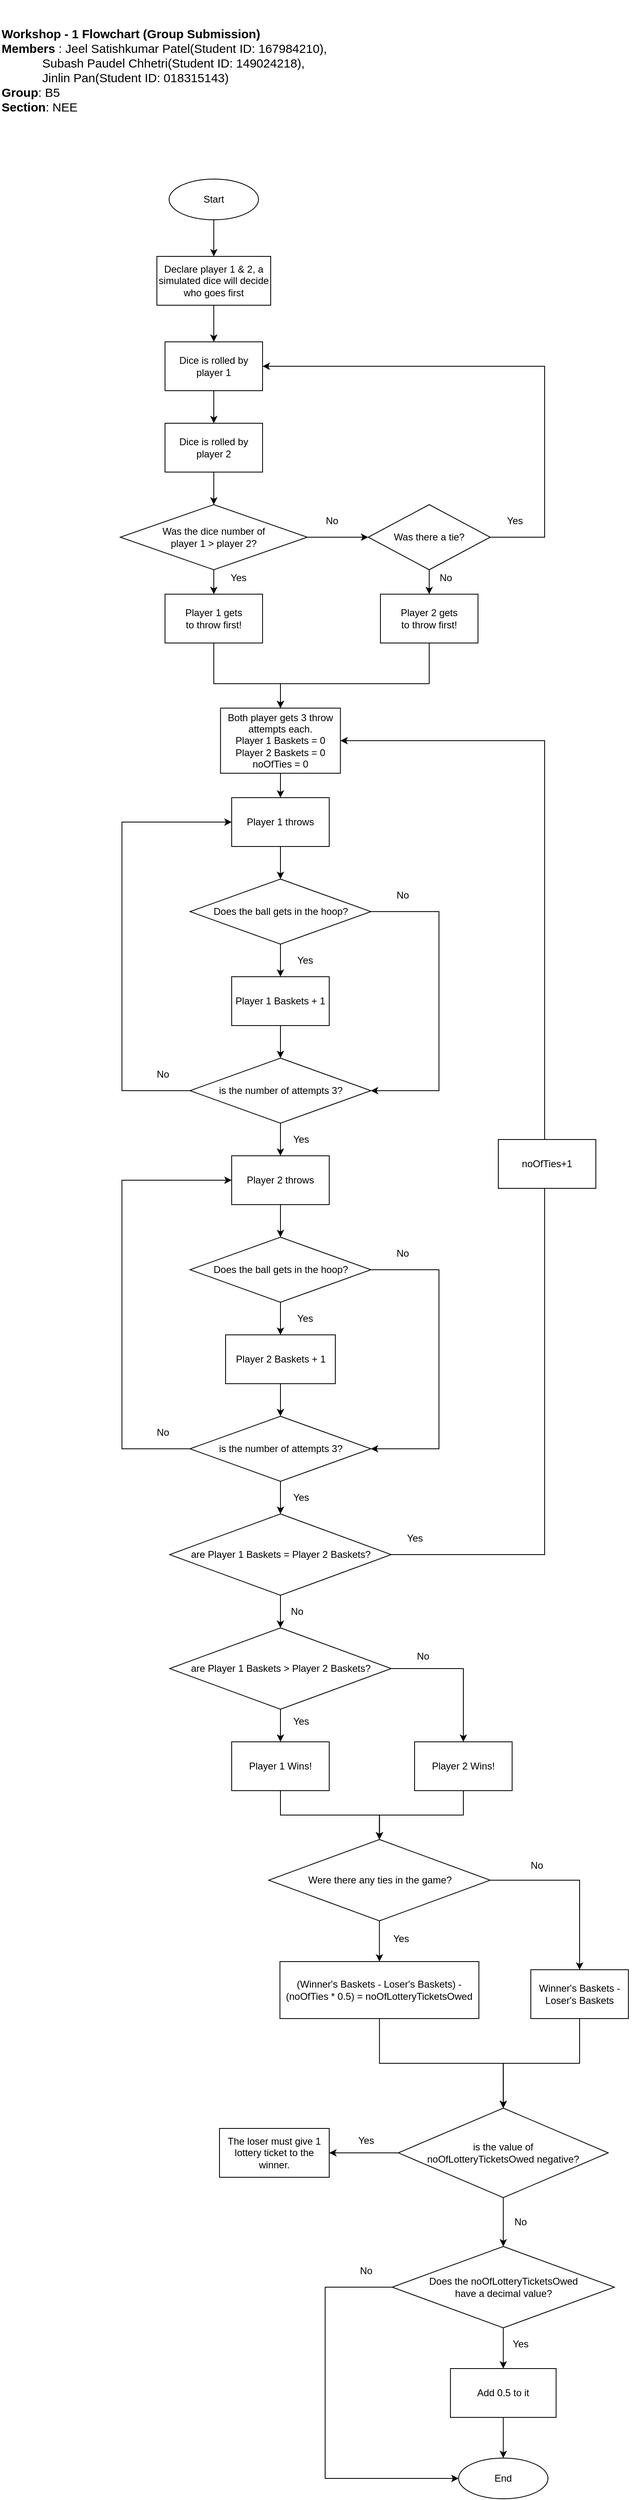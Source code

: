 <mxfile version="18.1.1" type="github">
  <diagram id="SS_MKoYorXcX6fGoDfd3" name="Page-1">
    <mxGraphModel dx="868" dy="478" grid="1" gridSize="10" guides="1" tooltips="1" connect="1" arrows="1" fold="1" page="1" pageScale="1" pageWidth="1000" pageHeight="3200" math="0" shadow="0">
      <root>
        <mxCell id="0" />
        <mxCell id="1" parent="0" />
        <mxCell id="PpZUg7KXJRWjB9zwke7--94" value="" style="group" parent="1" vertex="1" connectable="0">
          <mxGeometry x="130" y="40" width="740" height="3070" as="geometry" />
        </mxCell>
        <mxCell id="Dfkd_L_tZ3rU1azkT_8S-6" value="" style="group" parent="PpZUg7KXJRWjB9zwke7--94" vertex="1" connectable="0">
          <mxGeometry x="80" y="15" width="660" height="1490" as="geometry" />
        </mxCell>
        <mxCell id="Dfkd_L_tZ3rU1azkT_8S-1" value="&lt;div style=&quot;font-size: 15px;&quot;&gt;&lt;b&gt;Workshop - 1 Flowchart (Group Submission)&lt;/b&gt;&lt;br style=&quot;font-size: 15px;&quot;&gt;&lt;b&gt;Members&lt;/b&gt; : Jeel Satishkumar Patel(Student ID: 167984210),&lt;/div&gt;&lt;div style=&quot;font-size: 15px;&quot;&gt;&lt;span style=&quot;&quot;&gt; &lt;/span&gt;&lt;span style=&quot;&quot;&gt; &lt;/span&gt;&amp;nbsp; &lt;span style=&quot;&quot;&gt;	&lt;/span&gt;&lt;span style=&quot;&quot;&gt;	&lt;/span&gt;&amp;nbsp;&amp;nbsp; &lt;span style=&quot;&quot;&gt;	&lt;/span&gt;&lt;span style=&quot;&quot;&gt;	&lt;/span&gt;&amp;nbsp;&amp;nbsp; &lt;span style=&quot;white-space: pre;&quot;&gt;	&lt;/span&gt;&amp;nbsp;&amp;nbsp; Subash Paudel Chhetri(Student ID: 149024218),&lt;/div&gt;&lt;div style=&quot;font-size: 15px;&quot;&gt;&lt;span style=&quot;&quot;&gt; &lt;/span&gt;&lt;span style=&quot;&quot;&gt; &lt;/span&gt;&amp;nbsp; &lt;span style=&quot;&quot;&gt;	&lt;/span&gt;&lt;span style=&quot;&quot;&gt;	&lt;/span&gt;&amp;nbsp;&amp;nbsp; &lt;span style=&quot;&quot;&gt;	&lt;/span&gt;&lt;span style=&quot;&quot;&gt;	&lt;/span&gt;&amp;nbsp;&amp;nbsp; &lt;span style=&quot;white-space: pre;&quot;&gt;	&lt;/span&gt;&amp;nbsp;&amp;nbsp; Jinlin Pan(Student ID: 018315143)&lt;br style=&quot;font-size: 15px;&quot;&gt;&lt;b&gt;Group&lt;/b&gt;: B5&lt;br style=&quot;font-size: 15px;&quot;&gt;&lt;b&gt;Section&lt;/b&gt;: NEE&lt;br style=&quot;font-size: 15px;&quot;&gt;&lt;br style=&quot;font-size: 15px;&quot;&gt;&lt;/div&gt;" style="text;html=1;strokeColor=none;fillColor=none;align=left;verticalAlign=middle;whiteSpace=wrap;rounded=0;fontSize=15;container=1;" parent="PpZUg7KXJRWjB9zwke7--94" vertex="1">
          <mxGeometry x="-50" y="15" width="480" height="160" as="geometry" />
        </mxCell>
        <mxCell id="PpZUg7KXJRWjB9zwke7--91" value="" style="group" parent="PpZUg7KXJRWjB9zwke7--94" vertex="1" connectable="0">
          <mxGeometry x="98" y="220" width="625" height="2850" as="geometry" />
        </mxCell>
        <mxCell id="PpZUg7KXJRWjB9zwke7--2" value="Declare player 1 &amp;amp; 2, a simulated dice will decide who goes first" style="rounded=0;whiteSpace=wrap;html=1;" parent="PpZUg7KXJRWjB9zwke7--91" vertex="1">
          <mxGeometry x="45" y="95" width="140" height="60" as="geometry" />
        </mxCell>
        <mxCell id="PpZUg7KXJRWjB9zwke7--3" value="Dice is rolled by player 1" style="rounded=0;whiteSpace=wrap;html=1;" parent="PpZUg7KXJRWjB9zwke7--91" vertex="1">
          <mxGeometry x="55" y="200" width="120" height="60" as="geometry" />
        </mxCell>
        <mxCell id="PpZUg7KXJRWjB9zwke7--15" style="edgeStyle=orthogonalEdgeStyle;rounded=0;orthogonalLoop=1;jettySize=auto;html=1;entryX=0.5;entryY=0;entryDx=0;entryDy=0;" parent="PpZUg7KXJRWjB9zwke7--91" source="PpZUg7KXJRWjB9zwke7--2" target="PpZUg7KXJRWjB9zwke7--3" edge="1">
          <mxGeometry relative="1" as="geometry" />
        </mxCell>
        <mxCell id="PpZUg7KXJRWjB9zwke7--4" value="&lt;div&gt;Was the dice number of&lt;/div&gt;&lt;div&gt;player 1 &amp;gt; player 2?&lt;/div&gt;" style="rhombus;whiteSpace=wrap;html=1;" parent="PpZUg7KXJRWjB9zwke7--91" vertex="1">
          <mxGeometry y="400" width="230" height="80" as="geometry" />
        </mxCell>
        <mxCell id="PpZUg7KXJRWjB9zwke7--5" value="&lt;div&gt;Player 1 gets&lt;/div&gt;&lt;div&gt;to throw first!&lt;/div&gt;" style="rounded=0;whiteSpace=wrap;html=1;" parent="PpZUg7KXJRWjB9zwke7--91" vertex="1">
          <mxGeometry x="55" y="510" width="120" height="60" as="geometry" />
        </mxCell>
        <mxCell id="PpZUg7KXJRWjB9zwke7--12" style="edgeStyle=orthogonalEdgeStyle;rounded=0;orthogonalLoop=1;jettySize=auto;html=1;entryX=0.5;entryY=0;entryDx=0;entryDy=0;" parent="PpZUg7KXJRWjB9zwke7--91" source="PpZUg7KXJRWjB9zwke7--4" target="PpZUg7KXJRWjB9zwke7--5" edge="1">
          <mxGeometry relative="1" as="geometry" />
        </mxCell>
        <mxCell id="PpZUg7KXJRWjB9zwke7--19" style="edgeStyle=orthogonalEdgeStyle;rounded=0;orthogonalLoop=1;jettySize=auto;html=1;entryX=1;entryY=0.5;entryDx=0;entryDy=0;" parent="PpZUg7KXJRWjB9zwke7--91" source="PpZUg7KXJRWjB9zwke7--7" target="PpZUg7KXJRWjB9zwke7--3" edge="1">
          <mxGeometry relative="1" as="geometry">
            <Array as="points">
              <mxPoint x="522" y="440" />
              <mxPoint x="522" y="230" />
            </Array>
          </mxGeometry>
        </mxCell>
        <mxCell id="PpZUg7KXJRWjB9zwke7--7" value="Was there a tie?" style="rhombus;whiteSpace=wrap;html=1;" parent="PpZUg7KXJRWjB9zwke7--91" vertex="1">
          <mxGeometry x="305" y="400" width="150" height="80" as="geometry" />
        </mxCell>
        <mxCell id="PpZUg7KXJRWjB9zwke7--8" style="edgeStyle=orthogonalEdgeStyle;rounded=0;orthogonalLoop=1;jettySize=auto;html=1;entryX=0;entryY=0.5;entryDx=0;entryDy=0;" parent="PpZUg7KXJRWjB9zwke7--91" source="PpZUg7KXJRWjB9zwke7--4" target="PpZUg7KXJRWjB9zwke7--7" edge="1">
          <mxGeometry relative="1" as="geometry" />
        </mxCell>
        <mxCell id="PpZUg7KXJRWjB9zwke7--9" value="No" style="text;html=1;align=center;verticalAlign=middle;resizable=0;points=[];autosize=1;strokeColor=none;fillColor=none;" parent="PpZUg7KXJRWjB9zwke7--91" vertex="1">
          <mxGeometry x="245" y="410" width="30" height="20" as="geometry" />
        </mxCell>
        <mxCell id="PpZUg7KXJRWjB9zwke7--13" style="edgeStyle=orthogonalEdgeStyle;rounded=0;orthogonalLoop=1;jettySize=auto;html=1;entryX=0.5;entryY=0;entryDx=0;entryDy=0;" parent="PpZUg7KXJRWjB9zwke7--91" source="PpZUg7KXJRWjB9zwke7--11" target="PpZUg7KXJRWjB9zwke7--4" edge="1">
          <mxGeometry relative="1" as="geometry" />
        </mxCell>
        <mxCell id="PpZUg7KXJRWjB9zwke7--11" value="Dice is rolled by player 2" style="rounded=0;whiteSpace=wrap;html=1;" parent="PpZUg7KXJRWjB9zwke7--91" vertex="1">
          <mxGeometry x="55" y="300" width="120" height="60" as="geometry" />
        </mxCell>
        <mxCell id="PpZUg7KXJRWjB9zwke7--14" style="edgeStyle=orthogonalEdgeStyle;rounded=0;orthogonalLoop=1;jettySize=auto;html=1;entryX=0.5;entryY=0;entryDx=0;entryDy=0;" parent="PpZUg7KXJRWjB9zwke7--91" source="PpZUg7KXJRWjB9zwke7--3" target="PpZUg7KXJRWjB9zwke7--11" edge="1">
          <mxGeometry relative="1" as="geometry" />
        </mxCell>
        <mxCell id="PpZUg7KXJRWjB9zwke7--17" style="edgeStyle=orthogonalEdgeStyle;rounded=0;orthogonalLoop=1;jettySize=auto;html=1;entryX=0.5;entryY=0;entryDx=0;entryDy=0;" parent="PpZUg7KXJRWjB9zwke7--91" source="PpZUg7KXJRWjB9zwke7--16" target="PpZUg7KXJRWjB9zwke7--2" edge="1">
          <mxGeometry relative="1" as="geometry" />
        </mxCell>
        <mxCell id="PpZUg7KXJRWjB9zwke7--16" value="Start" style="ellipse;whiteSpace=wrap;html=1;" parent="PpZUg7KXJRWjB9zwke7--91" vertex="1">
          <mxGeometry x="60" width="110" height="50" as="geometry" />
        </mxCell>
        <mxCell id="PpZUg7KXJRWjB9zwke7--18" value="Yes" style="text;html=1;align=center;verticalAlign=middle;resizable=0;points=[];autosize=1;strokeColor=none;fillColor=none;" parent="PpZUg7KXJRWjB9zwke7--91" vertex="1">
          <mxGeometry x="125" y="480" width="40" height="20" as="geometry" />
        </mxCell>
        <mxCell id="PpZUg7KXJRWjB9zwke7--20" value="Yes" style="text;html=1;align=center;verticalAlign=middle;resizable=0;points=[];autosize=1;strokeColor=none;fillColor=none;" parent="PpZUg7KXJRWjB9zwke7--91" vertex="1">
          <mxGeometry x="465" y="410" width="40" height="20" as="geometry" />
        </mxCell>
        <mxCell id="PpZUg7KXJRWjB9zwke7--21" value="&lt;div&gt;Player 2 gets&lt;/div&gt;&lt;div&gt;to throw first!&lt;/div&gt;" style="rounded=0;whiteSpace=wrap;html=1;" parent="PpZUg7KXJRWjB9zwke7--91" vertex="1">
          <mxGeometry x="320" y="510" width="120" height="60" as="geometry" />
        </mxCell>
        <mxCell id="PpZUg7KXJRWjB9zwke7--22" style="edgeStyle=orthogonalEdgeStyle;rounded=0;orthogonalLoop=1;jettySize=auto;html=1;entryX=0.5;entryY=0;entryDx=0;entryDy=0;" parent="PpZUg7KXJRWjB9zwke7--91" source="PpZUg7KXJRWjB9zwke7--7" target="PpZUg7KXJRWjB9zwke7--21" edge="1">
          <mxGeometry relative="1" as="geometry" />
        </mxCell>
        <mxCell id="PpZUg7KXJRWjB9zwke7--23" value="No" style="text;html=1;align=center;verticalAlign=middle;resizable=0;points=[];autosize=1;strokeColor=none;fillColor=none;" parent="PpZUg7KXJRWjB9zwke7--91" vertex="1">
          <mxGeometry x="385" y="480" width="30" height="20" as="geometry" />
        </mxCell>
        <mxCell id="rRTHV0CKFzpjJKBDu-N1-2" value="&lt;div&gt;Both player gets 3 throw attempts each.&lt;/div&gt;&lt;div&gt;Player 1 Baskets = 0&lt;/div&gt;&lt;div&gt;Player 2 Baskets = 0&lt;/div&gt;&lt;div&gt;noOfTies = 0&lt;br&gt;&lt;/div&gt;" style="rounded=0;whiteSpace=wrap;html=1;" parent="PpZUg7KXJRWjB9zwke7--91" vertex="1">
          <mxGeometry x="123.25" y="650" width="147.5" height="80" as="geometry" />
        </mxCell>
        <mxCell id="PpZUg7KXJRWjB9zwke7--26" style="edgeStyle=orthogonalEdgeStyle;rounded=0;orthogonalLoop=1;jettySize=auto;html=1;entryX=0.5;entryY=0;entryDx=0;entryDy=0;" parent="PpZUg7KXJRWjB9zwke7--91" source="PpZUg7KXJRWjB9zwke7--5" target="rRTHV0CKFzpjJKBDu-N1-2" edge="1">
          <mxGeometry relative="1" as="geometry">
            <Array as="points">
              <mxPoint x="115" y="620" />
              <mxPoint x="197" y="620" />
            </Array>
          </mxGeometry>
        </mxCell>
        <mxCell id="PpZUg7KXJRWjB9zwke7--27" style="edgeStyle=orthogonalEdgeStyle;rounded=0;orthogonalLoop=1;jettySize=auto;html=1;entryX=0.5;entryY=0;entryDx=0;entryDy=0;" parent="PpZUg7KXJRWjB9zwke7--91" source="PpZUg7KXJRWjB9zwke7--21" target="rRTHV0CKFzpjJKBDu-N1-2" edge="1">
          <mxGeometry relative="1" as="geometry">
            <Array as="points">
              <mxPoint x="380" y="620" />
              <mxPoint x="197" y="620" />
            </Array>
          </mxGeometry>
        </mxCell>
        <mxCell id="rRTHV0CKFzpjJKBDu-N1-3" value="Player 1 throws" style="rounded=0;whiteSpace=wrap;html=1;" parent="PpZUg7KXJRWjB9zwke7--91" vertex="1">
          <mxGeometry x="137" y="760" width="120" height="60" as="geometry" />
        </mxCell>
        <mxCell id="rRTHV0CKFzpjJKBDu-N1-66" style="edgeStyle=none;rounded=0;orthogonalLoop=1;jettySize=auto;html=1;entryX=0.5;entryY=0;entryDx=0;entryDy=0;elbow=vertical;" parent="PpZUg7KXJRWjB9zwke7--91" source="rRTHV0CKFzpjJKBDu-N1-2" target="rRTHV0CKFzpjJKBDu-N1-3" edge="1">
          <mxGeometry relative="1" as="geometry" />
        </mxCell>
        <mxCell id="rRTHV0CKFzpjJKBDu-N1-4" value="Does the ball gets in the hoop?" style="rhombus;whiteSpace=wrap;html=1;" parent="PpZUg7KXJRWjB9zwke7--91" vertex="1">
          <mxGeometry x="85.75" y="860" width="222.5" height="80" as="geometry" />
        </mxCell>
        <mxCell id="rRTHV0CKFzpjJKBDu-N1-62" style="edgeStyle=none;rounded=0;orthogonalLoop=1;jettySize=auto;html=1;entryX=0.5;entryY=0;entryDx=0;entryDy=0;elbow=vertical;" parent="PpZUg7KXJRWjB9zwke7--91" source="rRTHV0CKFzpjJKBDu-N1-3" target="rRTHV0CKFzpjJKBDu-N1-4" edge="1">
          <mxGeometry relative="1" as="geometry" />
        </mxCell>
        <mxCell id="rRTHV0CKFzpjJKBDu-N1-42" value="Player 1 Baskets + 1" style="rounded=0;whiteSpace=wrap;html=1;" parent="PpZUg7KXJRWjB9zwke7--91" vertex="1">
          <mxGeometry x="137" y="980" width="120" height="60" as="geometry" />
        </mxCell>
        <mxCell id="rRTHV0CKFzpjJKBDu-N1-55" value="" style="edgeStyle=none;rounded=0;orthogonalLoop=1;jettySize=auto;html=1;elbow=vertical;" parent="PpZUg7KXJRWjB9zwke7--91" source="rRTHV0CKFzpjJKBDu-N1-4" target="rRTHV0CKFzpjJKBDu-N1-42" edge="1">
          <mxGeometry relative="1" as="geometry" />
        </mxCell>
        <mxCell id="rRTHV0CKFzpjJKBDu-N1-63" style="edgeStyle=none;rounded=0;orthogonalLoop=1;jettySize=auto;html=1;entryX=0;entryY=0.5;entryDx=0;entryDy=0;elbow=vertical;" parent="PpZUg7KXJRWjB9zwke7--91" source="rRTHV0CKFzpjJKBDu-N1-52" target="rRTHV0CKFzpjJKBDu-N1-3" edge="1">
          <mxGeometry relative="1" as="geometry">
            <Array as="points">
              <mxPoint x="2" y="1120" />
              <mxPoint x="2" y="790" />
            </Array>
          </mxGeometry>
        </mxCell>
        <mxCell id="rRTHV0CKFzpjJKBDu-N1-52" value="is the number of attempts 3?" style="rhombus;whiteSpace=wrap;html=1;" parent="PpZUg7KXJRWjB9zwke7--91" vertex="1">
          <mxGeometry x="85.75" y="1080" width="222.5" height="80" as="geometry" />
        </mxCell>
        <mxCell id="rRTHV0CKFzpjJKBDu-N1-57" style="edgeStyle=none;rounded=0;orthogonalLoop=1;jettySize=auto;html=1;entryX=1;entryY=0.5;entryDx=0;entryDy=0;elbow=vertical;" parent="PpZUg7KXJRWjB9zwke7--91" source="rRTHV0CKFzpjJKBDu-N1-4" target="rRTHV0CKFzpjJKBDu-N1-52" edge="1">
          <mxGeometry relative="1" as="geometry">
            <Array as="points">
              <mxPoint x="392" y="900" />
              <mxPoint x="392" y="1120" />
            </Array>
          </mxGeometry>
        </mxCell>
        <mxCell id="rRTHV0CKFzpjJKBDu-N1-59" style="edgeStyle=none;rounded=0;orthogonalLoop=1;jettySize=auto;html=1;entryX=0.5;entryY=0;entryDx=0;entryDy=0;elbow=vertical;" parent="PpZUg7KXJRWjB9zwke7--91" source="rRTHV0CKFzpjJKBDu-N1-42" target="rRTHV0CKFzpjJKBDu-N1-52" edge="1">
          <mxGeometry relative="1" as="geometry" />
        </mxCell>
        <mxCell id="rRTHV0CKFzpjJKBDu-N1-56" value="Yes" style="text;html=1;align=center;verticalAlign=middle;resizable=0;points=[];autosize=1;strokeColor=none;fillColor=none;" parent="PpZUg7KXJRWjB9zwke7--91" vertex="1">
          <mxGeometry x="207" y="950" width="40" height="20" as="geometry" />
        </mxCell>
        <mxCell id="rRTHV0CKFzpjJKBDu-N1-58" value="No" style="text;html=1;align=center;verticalAlign=middle;resizable=0;points=[];autosize=1;strokeColor=none;fillColor=none;" parent="PpZUg7KXJRWjB9zwke7--91" vertex="1">
          <mxGeometry x="332" y="870" width="30" height="20" as="geometry" />
        </mxCell>
        <mxCell id="rRTHV0CKFzpjJKBDu-N1-61" value="Yes" style="text;html=1;align=center;verticalAlign=middle;resizable=0;points=[];autosize=1;strokeColor=none;fillColor=none;" parent="PpZUg7KXJRWjB9zwke7--91" vertex="1">
          <mxGeometry x="202" y="1170" width="40" height="20" as="geometry" />
        </mxCell>
        <mxCell id="rRTHV0CKFzpjJKBDu-N1-67" value="No" style="text;html=1;align=center;verticalAlign=middle;resizable=0;points=[];autosize=1;strokeColor=none;fillColor=none;" parent="PpZUg7KXJRWjB9zwke7--91" vertex="1">
          <mxGeometry x="37" y="1090" width="30" height="20" as="geometry" />
        </mxCell>
        <mxCell id="rRTHV0CKFzpjJKBDu-N1-69" value="Player 2 throws" style="rounded=0;whiteSpace=wrap;html=1;" parent="PpZUg7KXJRWjB9zwke7--91" vertex="1">
          <mxGeometry x="137" y="1200" width="120" height="60" as="geometry" />
        </mxCell>
        <mxCell id="rRTHV0CKFzpjJKBDu-N1-82" style="edgeStyle=none;rounded=0;orthogonalLoop=1;jettySize=auto;html=1;entryX=0.5;entryY=0;entryDx=0;entryDy=0;elbow=vertical;" parent="PpZUg7KXJRWjB9zwke7--91" source="rRTHV0CKFzpjJKBDu-N1-52" target="rRTHV0CKFzpjJKBDu-N1-69" edge="1">
          <mxGeometry relative="1" as="geometry" />
        </mxCell>
        <mxCell id="rRTHV0CKFzpjJKBDu-N1-72" value="Does the ball gets in the hoop?" style="rhombus;whiteSpace=wrap;html=1;" parent="PpZUg7KXJRWjB9zwke7--91" vertex="1">
          <mxGeometry x="85.75" y="1300" width="222.5" height="80" as="geometry" />
        </mxCell>
        <mxCell id="rRTHV0CKFzpjJKBDu-N1-68" style="edgeStyle=none;rounded=0;orthogonalLoop=1;jettySize=auto;html=1;entryX=0.5;entryY=0;entryDx=0;entryDy=0;elbow=vertical;" parent="PpZUg7KXJRWjB9zwke7--91" source="rRTHV0CKFzpjJKBDu-N1-69" target="rRTHV0CKFzpjJKBDu-N1-72" edge="1">
          <mxGeometry relative="1" as="geometry" />
        </mxCell>
        <mxCell id="rRTHV0CKFzpjJKBDu-N1-74" value="Player 2 Baskets + 1" style="rounded=0;whiteSpace=wrap;html=1;" parent="PpZUg7KXJRWjB9zwke7--91" vertex="1">
          <mxGeometry x="129.5" y="1420" width="135" height="60" as="geometry" />
        </mxCell>
        <mxCell id="rRTHV0CKFzpjJKBDu-N1-70" value="" style="edgeStyle=none;rounded=0;orthogonalLoop=1;jettySize=auto;html=1;elbow=vertical;" parent="PpZUg7KXJRWjB9zwke7--91" source="rRTHV0CKFzpjJKBDu-N1-72" target="rRTHV0CKFzpjJKBDu-N1-74" edge="1">
          <mxGeometry relative="1" as="geometry" />
        </mxCell>
        <mxCell id="rRTHV0CKFzpjJKBDu-N1-75" style="edgeStyle=none;rounded=0;orthogonalLoop=1;jettySize=auto;html=1;entryX=0.5;entryY=0;entryDx=0;entryDy=0;elbow=vertical;" parent="PpZUg7KXJRWjB9zwke7--91" source="rRTHV0CKFzpjJKBDu-N1-77" edge="1">
          <mxGeometry relative="1" as="geometry">
            <mxPoint x="197" y="1640" as="targetPoint" />
          </mxGeometry>
        </mxCell>
        <mxCell id="rRTHV0CKFzpjJKBDu-N1-76" style="edgeStyle=none;rounded=0;orthogonalLoop=1;jettySize=auto;html=1;entryX=0;entryY=0.5;entryDx=0;entryDy=0;elbow=vertical;" parent="PpZUg7KXJRWjB9zwke7--91" source="rRTHV0CKFzpjJKBDu-N1-77" target="rRTHV0CKFzpjJKBDu-N1-69" edge="1">
          <mxGeometry relative="1" as="geometry">
            <Array as="points">
              <mxPoint x="2" y="1560" />
              <mxPoint x="2" y="1230" />
            </Array>
          </mxGeometry>
        </mxCell>
        <mxCell id="rRTHV0CKFzpjJKBDu-N1-77" value="is the number of attempts 3?" style="rhombus;whiteSpace=wrap;html=1;" parent="PpZUg7KXJRWjB9zwke7--91" vertex="1">
          <mxGeometry x="85.75" y="1520" width="222.5" height="80" as="geometry" />
        </mxCell>
        <mxCell id="rRTHV0CKFzpjJKBDu-N1-71" style="edgeStyle=none;rounded=0;orthogonalLoop=1;jettySize=auto;html=1;entryX=1;entryY=0.5;entryDx=0;entryDy=0;elbow=vertical;" parent="PpZUg7KXJRWjB9zwke7--91" source="rRTHV0CKFzpjJKBDu-N1-72" target="rRTHV0CKFzpjJKBDu-N1-77" edge="1">
          <mxGeometry relative="1" as="geometry">
            <Array as="points">
              <mxPoint x="392" y="1340" />
              <mxPoint x="392" y="1560" />
            </Array>
          </mxGeometry>
        </mxCell>
        <mxCell id="rRTHV0CKFzpjJKBDu-N1-73" style="edgeStyle=none;rounded=0;orthogonalLoop=1;jettySize=auto;html=1;entryX=0.5;entryY=0;entryDx=0;entryDy=0;elbow=vertical;" parent="PpZUg7KXJRWjB9zwke7--91" source="rRTHV0CKFzpjJKBDu-N1-74" target="rRTHV0CKFzpjJKBDu-N1-77" edge="1">
          <mxGeometry relative="1" as="geometry" />
        </mxCell>
        <mxCell id="rRTHV0CKFzpjJKBDu-N1-78" value="Yes" style="text;html=1;align=center;verticalAlign=middle;resizable=0;points=[];autosize=1;strokeColor=none;fillColor=none;" parent="PpZUg7KXJRWjB9zwke7--91" vertex="1">
          <mxGeometry x="207" y="1390" width="40" height="20" as="geometry" />
        </mxCell>
        <mxCell id="rRTHV0CKFzpjJKBDu-N1-79" value="No" style="text;html=1;align=center;verticalAlign=middle;resizable=0;points=[];autosize=1;strokeColor=none;fillColor=none;" parent="PpZUg7KXJRWjB9zwke7--91" vertex="1">
          <mxGeometry x="332" y="1310" width="30" height="20" as="geometry" />
        </mxCell>
        <mxCell id="rRTHV0CKFzpjJKBDu-N1-80" value="Yes" style="text;html=1;align=center;verticalAlign=middle;resizable=0;points=[];autosize=1;strokeColor=none;fillColor=none;" parent="PpZUg7KXJRWjB9zwke7--91" vertex="1">
          <mxGeometry x="202" y="1610" width="40" height="20" as="geometry" />
        </mxCell>
        <mxCell id="rRTHV0CKFzpjJKBDu-N1-81" value="No" style="text;html=1;align=center;verticalAlign=middle;resizable=0;points=[];autosize=1;strokeColor=none;fillColor=none;" parent="PpZUg7KXJRWjB9zwke7--91" vertex="1">
          <mxGeometry x="37" y="1530" width="30" height="20" as="geometry" />
        </mxCell>
        <mxCell id="rRTHV0CKFzpjJKBDu-N1-91" style="edgeStyle=none;rounded=0;orthogonalLoop=1;jettySize=auto;html=1;entryX=1;entryY=0.5;entryDx=0;entryDy=0;elbow=vertical;" parent="PpZUg7KXJRWjB9zwke7--91" source="rRTHV0CKFzpjJKBDu-N1-86" target="rRTHV0CKFzpjJKBDu-N1-2" edge="1">
          <mxGeometry relative="1" as="geometry">
            <Array as="points">
              <mxPoint x="522" y="1690" />
              <mxPoint x="522" y="690" />
            </Array>
          </mxGeometry>
        </mxCell>
        <mxCell id="rRTHV0CKFzpjJKBDu-N1-86" value="are Player 1 Baskets = Player 2 Baskets?" style="rhombus;whiteSpace=wrap;html=1;" parent="PpZUg7KXJRWjB9zwke7--91" vertex="1">
          <mxGeometry x="60.75" y="1640" width="272.5" height="100" as="geometry" />
        </mxCell>
        <mxCell id="rRTHV0CKFzpjJKBDu-N1-90" value="No" style="text;html=1;align=center;verticalAlign=middle;resizable=0;points=[];autosize=1;strokeColor=none;fillColor=none;" parent="PpZUg7KXJRWjB9zwke7--91" vertex="1">
          <mxGeometry x="202" y="1750" width="30" height="20" as="geometry" />
        </mxCell>
        <mxCell id="rRTHV0CKFzpjJKBDu-N1-92" value="Yes" style="text;html=1;align=center;verticalAlign=middle;resizable=0;points=[];autosize=1;strokeColor=none;fillColor=none;" parent="PpZUg7KXJRWjB9zwke7--91" vertex="1">
          <mxGeometry x="342" y="1660" width="40" height="20" as="geometry" />
        </mxCell>
        <mxCell id="rRTHV0CKFzpjJKBDu-N1-96" value="are Player 1 Baskets &amp;gt; Player 2 Baskets?" style="rhombus;whiteSpace=wrap;html=1;" parent="PpZUg7KXJRWjB9zwke7--91" vertex="1">
          <mxGeometry x="60.75" y="1780" width="272.5" height="100" as="geometry" />
        </mxCell>
        <mxCell id="rRTHV0CKFzpjJKBDu-N1-101" style="edgeStyle=none;rounded=0;orthogonalLoop=1;jettySize=auto;html=1;entryX=0.5;entryY=0;entryDx=0;entryDy=0;elbow=vertical;" parent="PpZUg7KXJRWjB9zwke7--91" source="rRTHV0CKFzpjJKBDu-N1-86" target="rRTHV0CKFzpjJKBDu-N1-96" edge="1">
          <mxGeometry relative="1" as="geometry" />
        </mxCell>
        <mxCell id="rRTHV0CKFzpjJKBDu-N1-99" value="Player 2 Wins!" style="rounded=0;whiteSpace=wrap;html=1;" parent="PpZUg7KXJRWjB9zwke7--91" vertex="1">
          <mxGeometry x="362" y="1920" width="120" height="60" as="geometry" />
        </mxCell>
        <mxCell id="rRTHV0CKFzpjJKBDu-N1-100" style="edgeStyle=none;rounded=0;orthogonalLoop=1;jettySize=auto;html=1;entryX=0.5;entryY=0;entryDx=0;entryDy=0;elbow=vertical;" parent="PpZUg7KXJRWjB9zwke7--91" source="rRTHV0CKFzpjJKBDu-N1-96" target="rRTHV0CKFzpjJKBDu-N1-99" edge="1">
          <mxGeometry relative="1" as="geometry">
            <Array as="points">
              <mxPoint x="422" y="1830" />
            </Array>
          </mxGeometry>
        </mxCell>
        <mxCell id="rRTHV0CKFzpjJKBDu-N1-97" value="Player 1 Wins!" style="rounded=0;whiteSpace=wrap;html=1;" parent="PpZUg7KXJRWjB9zwke7--91" vertex="1">
          <mxGeometry x="137" y="1920" width="120" height="60" as="geometry" />
        </mxCell>
        <mxCell id="rRTHV0CKFzpjJKBDu-N1-98" style="edgeStyle=none;rounded=0;orthogonalLoop=1;jettySize=auto;html=1;entryX=0.5;entryY=0;entryDx=0;entryDy=0;elbow=vertical;" parent="PpZUg7KXJRWjB9zwke7--91" source="rRTHV0CKFzpjJKBDu-N1-96" target="rRTHV0CKFzpjJKBDu-N1-97" edge="1">
          <mxGeometry relative="1" as="geometry" />
        </mxCell>
        <mxCell id="rRTHV0CKFzpjJKBDu-N1-105" value="Yes" style="text;html=1;align=center;verticalAlign=middle;resizable=0;points=[];autosize=1;strokeColor=none;fillColor=none;" parent="PpZUg7KXJRWjB9zwke7--91" vertex="1">
          <mxGeometry x="202" y="1885" width="40" height="20" as="geometry" />
        </mxCell>
        <mxCell id="rRTHV0CKFzpjJKBDu-N1-106" value="No" style="text;html=1;align=center;verticalAlign=middle;resizable=0;points=[];autosize=1;strokeColor=none;fillColor=none;" parent="PpZUg7KXJRWjB9zwke7--91" vertex="1">
          <mxGeometry x="357" y="1805" width="30" height="20" as="geometry" />
        </mxCell>
        <mxCell id="PpZUg7KXJRWjB9zwke7--53" value="noOfTies+1" style="rounded=0;whiteSpace=wrap;html=1;" parent="PpZUg7KXJRWjB9zwke7--91" vertex="1">
          <mxGeometry x="465" y="1180" width="120" height="60" as="geometry" />
        </mxCell>
        <mxCell id="PpZUg7KXJRWjB9zwke7--54" value="Winner&#39;s Baskets - Loser&#39;s Baskets" style="rounded=0;whiteSpace=wrap;html=1;" parent="PpZUg7KXJRWjB9zwke7--91" vertex="1">
          <mxGeometry x="505" y="2200" width="120" height="60" as="geometry" />
        </mxCell>
        <mxCell id="PpZUg7KXJRWjB9zwke7--59" style="edgeStyle=orthogonalEdgeStyle;rounded=0;orthogonalLoop=1;jettySize=auto;html=1;entryX=0.5;entryY=0;entryDx=0;entryDy=0;" parent="PpZUg7KXJRWjB9zwke7--91" source="PpZUg7KXJRWjB9zwke7--58" target="PpZUg7KXJRWjB9zwke7--54" edge="1">
          <mxGeometry relative="1" as="geometry" />
        </mxCell>
        <mxCell id="PpZUg7KXJRWjB9zwke7--58" value="Were there any ties in the game?" style="rhombus;whiteSpace=wrap;html=1;" parent="PpZUg7KXJRWjB9zwke7--91" vertex="1">
          <mxGeometry x="182.5" y="2040" width="272.5" height="100" as="geometry" />
        </mxCell>
        <mxCell id="PpZUg7KXJRWjB9zwke7--65" style="edgeStyle=orthogonalEdgeStyle;rounded=0;orthogonalLoop=1;jettySize=auto;html=1;entryX=0.5;entryY=0;entryDx=0;entryDy=0;" parent="PpZUg7KXJRWjB9zwke7--91" source="rRTHV0CKFzpjJKBDu-N1-99" target="PpZUg7KXJRWjB9zwke7--58" edge="1">
          <mxGeometry relative="1" as="geometry" />
        </mxCell>
        <mxCell id="PpZUg7KXJRWjB9zwke7--64" style="edgeStyle=orthogonalEdgeStyle;rounded=0;orthogonalLoop=1;jettySize=auto;html=1;entryX=0.5;entryY=0;entryDx=0;entryDy=0;" parent="PpZUg7KXJRWjB9zwke7--91" source="rRTHV0CKFzpjJKBDu-N1-97" target="PpZUg7KXJRWjB9zwke7--58" edge="1">
          <mxGeometry relative="1" as="geometry" />
        </mxCell>
        <mxCell id="PpZUg7KXJRWjB9zwke7--60" value="(Winner&#39;s Baskets - Loser&#39;s Baskets) - (noOfTies * 0.5) = noOfLotteryTicketsOwed" style="rounded=0;whiteSpace=wrap;html=1;" parent="PpZUg7KXJRWjB9zwke7--91" vertex="1">
          <mxGeometry x="196.38" y="2190" width="244.75" height="70" as="geometry" />
        </mxCell>
        <mxCell id="PpZUg7KXJRWjB9zwke7--61" style="edgeStyle=orthogonalEdgeStyle;rounded=0;orthogonalLoop=1;jettySize=auto;html=1;entryX=0.5;entryY=0;entryDx=0;entryDy=0;" parent="PpZUg7KXJRWjB9zwke7--91" source="PpZUg7KXJRWjB9zwke7--58" target="PpZUg7KXJRWjB9zwke7--60" edge="1">
          <mxGeometry relative="1" as="geometry" />
        </mxCell>
        <mxCell id="PpZUg7KXJRWjB9zwke7--62" value="Yes" style="text;html=1;align=center;verticalAlign=middle;resizable=0;points=[];autosize=1;strokeColor=none;fillColor=none;" parent="PpZUg7KXJRWjB9zwke7--91" vertex="1">
          <mxGeometry x="325" y="2152" width="40" height="20" as="geometry" />
        </mxCell>
        <mxCell id="PpZUg7KXJRWjB9zwke7--63" value="No" style="text;html=1;align=center;verticalAlign=middle;resizable=0;points=[];autosize=1;strokeColor=none;fillColor=none;" parent="PpZUg7KXJRWjB9zwke7--91" vertex="1">
          <mxGeometry x="497" y="2062" width="30" height="20" as="geometry" />
        </mxCell>
        <mxCell id="PpZUg7KXJRWjB9zwke7--66" value="&lt;div&gt;Does the noOfLotteryTicketsOwed&lt;/div&gt;&lt;div&gt;have a decimal value?&lt;/div&gt;" style="rhombus;whiteSpace=wrap;html=1;" parent="PpZUg7KXJRWjB9zwke7--91" vertex="1">
          <mxGeometry x="334.5" y="2540" width="273.25" height="100" as="geometry" />
        </mxCell>
        <mxCell id="PpZUg7KXJRWjB9zwke7--69" style="edgeStyle=orthogonalEdgeStyle;rounded=0;orthogonalLoop=1;jettySize=auto;html=1;entryX=0.5;entryY=0;entryDx=0;entryDy=0;" parent="PpZUg7KXJRWjB9zwke7--91" source="PpZUg7KXJRWjB9zwke7--68" target="PpZUg7KXJRWjB9zwke7--66" edge="1">
          <mxGeometry relative="1" as="geometry" />
        </mxCell>
        <mxCell id="PpZUg7KXJRWjB9zwke7--68" value="&lt;div&gt;is the value of &lt;br&gt;&lt;/div&gt;&lt;div&gt;noOfLotteryTicketsOwed negative?&lt;/div&gt;" style="rhombus;whiteSpace=wrap;html=1;" parent="PpZUg7KXJRWjB9zwke7--91" vertex="1">
          <mxGeometry x="342" y="2370" width="258.24" height="110" as="geometry" />
        </mxCell>
        <mxCell id="PpZUg7KXJRWjB9zwke7--71" style="edgeStyle=orthogonalEdgeStyle;rounded=0;orthogonalLoop=1;jettySize=auto;html=1;entryX=0.5;entryY=0;entryDx=0;entryDy=0;" parent="PpZUg7KXJRWjB9zwke7--91" source="PpZUg7KXJRWjB9zwke7--54" target="PpZUg7KXJRWjB9zwke7--68" edge="1">
          <mxGeometry relative="1" as="geometry" />
        </mxCell>
        <mxCell id="PpZUg7KXJRWjB9zwke7--70" style="edgeStyle=orthogonalEdgeStyle;rounded=0;orthogonalLoop=1;jettySize=auto;html=1;entryX=0.5;entryY=0;entryDx=0;entryDy=0;" parent="PpZUg7KXJRWjB9zwke7--91" source="PpZUg7KXJRWjB9zwke7--60" target="PpZUg7KXJRWjB9zwke7--68" edge="1">
          <mxGeometry relative="1" as="geometry" />
        </mxCell>
        <mxCell id="PpZUg7KXJRWjB9zwke7--72" value="The loser must give 1 lottery ticket to the winner." style="rounded=0;whiteSpace=wrap;html=1;" parent="PpZUg7KXJRWjB9zwke7--91" vertex="1">
          <mxGeometry x="122" y="2395" width="135" height="60" as="geometry" />
        </mxCell>
        <mxCell id="PpZUg7KXJRWjB9zwke7--74" style="edgeStyle=orthogonalEdgeStyle;rounded=0;orthogonalLoop=1;jettySize=auto;html=1;entryX=1;entryY=0.5;entryDx=0;entryDy=0;" parent="PpZUg7KXJRWjB9zwke7--91" source="PpZUg7KXJRWjB9zwke7--68" target="PpZUg7KXJRWjB9zwke7--72" edge="1">
          <mxGeometry relative="1" as="geometry" />
        </mxCell>
        <mxCell id="PpZUg7KXJRWjB9zwke7--75" value="Yes" style="text;html=1;align=center;verticalAlign=middle;resizable=0;points=[];autosize=1;strokeColor=none;fillColor=none;" parent="PpZUg7KXJRWjB9zwke7--91" vertex="1">
          <mxGeometry x="282" y="2400" width="40" height="20" as="geometry" />
        </mxCell>
        <mxCell id="PpZUg7KXJRWjB9zwke7--76" value="No" style="text;html=1;align=center;verticalAlign=middle;resizable=0;points=[];autosize=1;strokeColor=none;fillColor=none;" parent="PpZUg7KXJRWjB9zwke7--91" vertex="1">
          <mxGeometry x="477" y="2500" width="30" height="20" as="geometry" />
        </mxCell>
        <mxCell id="PpZUg7KXJRWjB9zwke7--79" value="Add 0.5 to it" style="rounded=0;whiteSpace=wrap;html=1;" parent="PpZUg7KXJRWjB9zwke7--91" vertex="1">
          <mxGeometry x="406.12" y="2690" width="130" height="60" as="geometry" />
        </mxCell>
        <mxCell id="PpZUg7KXJRWjB9zwke7--81" style="edgeStyle=orthogonalEdgeStyle;rounded=0;orthogonalLoop=1;jettySize=auto;html=1;entryX=0.5;entryY=0;entryDx=0;entryDy=0;" parent="PpZUg7KXJRWjB9zwke7--91" source="PpZUg7KXJRWjB9zwke7--66" target="PpZUg7KXJRWjB9zwke7--79" edge="1">
          <mxGeometry relative="1" as="geometry" />
        </mxCell>
        <mxCell id="PpZUg7KXJRWjB9zwke7--82" value="Yes" style="text;html=1;align=center;verticalAlign=middle;resizable=0;points=[];autosize=1;strokeColor=none;fillColor=none;" parent="PpZUg7KXJRWjB9zwke7--91" vertex="1">
          <mxGeometry x="472" y="2650" width="40" height="20" as="geometry" />
        </mxCell>
        <mxCell id="PpZUg7KXJRWjB9zwke7--83" value="No" style="text;html=1;align=center;verticalAlign=middle;resizable=0;points=[];autosize=1;strokeColor=none;fillColor=none;" parent="PpZUg7KXJRWjB9zwke7--91" vertex="1">
          <mxGeometry x="287" y="2560" width="30" height="20" as="geometry" />
        </mxCell>
        <mxCell id="PpZUg7KXJRWjB9zwke7--87" value="End" style="ellipse;whiteSpace=wrap;html=1;" parent="PpZUg7KXJRWjB9zwke7--91" vertex="1">
          <mxGeometry x="416.13" y="2800" width="110" height="50" as="geometry" />
        </mxCell>
        <mxCell id="PpZUg7KXJRWjB9zwke7--89" style="edgeStyle=orthogonalEdgeStyle;rounded=0;orthogonalLoop=1;jettySize=auto;html=1;entryX=0;entryY=0.5;entryDx=0;entryDy=0;" parent="PpZUg7KXJRWjB9zwke7--91" source="PpZUg7KXJRWjB9zwke7--66" target="PpZUg7KXJRWjB9zwke7--87" edge="1">
          <mxGeometry relative="1" as="geometry">
            <Array as="points">
              <mxPoint x="252" y="2590" />
              <mxPoint x="252" y="2825" />
            </Array>
          </mxGeometry>
        </mxCell>
        <mxCell id="PpZUg7KXJRWjB9zwke7--90" style="edgeStyle=orthogonalEdgeStyle;rounded=0;orthogonalLoop=1;jettySize=auto;html=1;entryX=0.5;entryY=0;entryDx=0;entryDy=0;" parent="PpZUg7KXJRWjB9zwke7--91" source="PpZUg7KXJRWjB9zwke7--79" target="PpZUg7KXJRWjB9zwke7--87" edge="1">
          <mxGeometry relative="1" as="geometry" />
        </mxCell>
      </root>
    </mxGraphModel>
  </diagram>
</mxfile>
